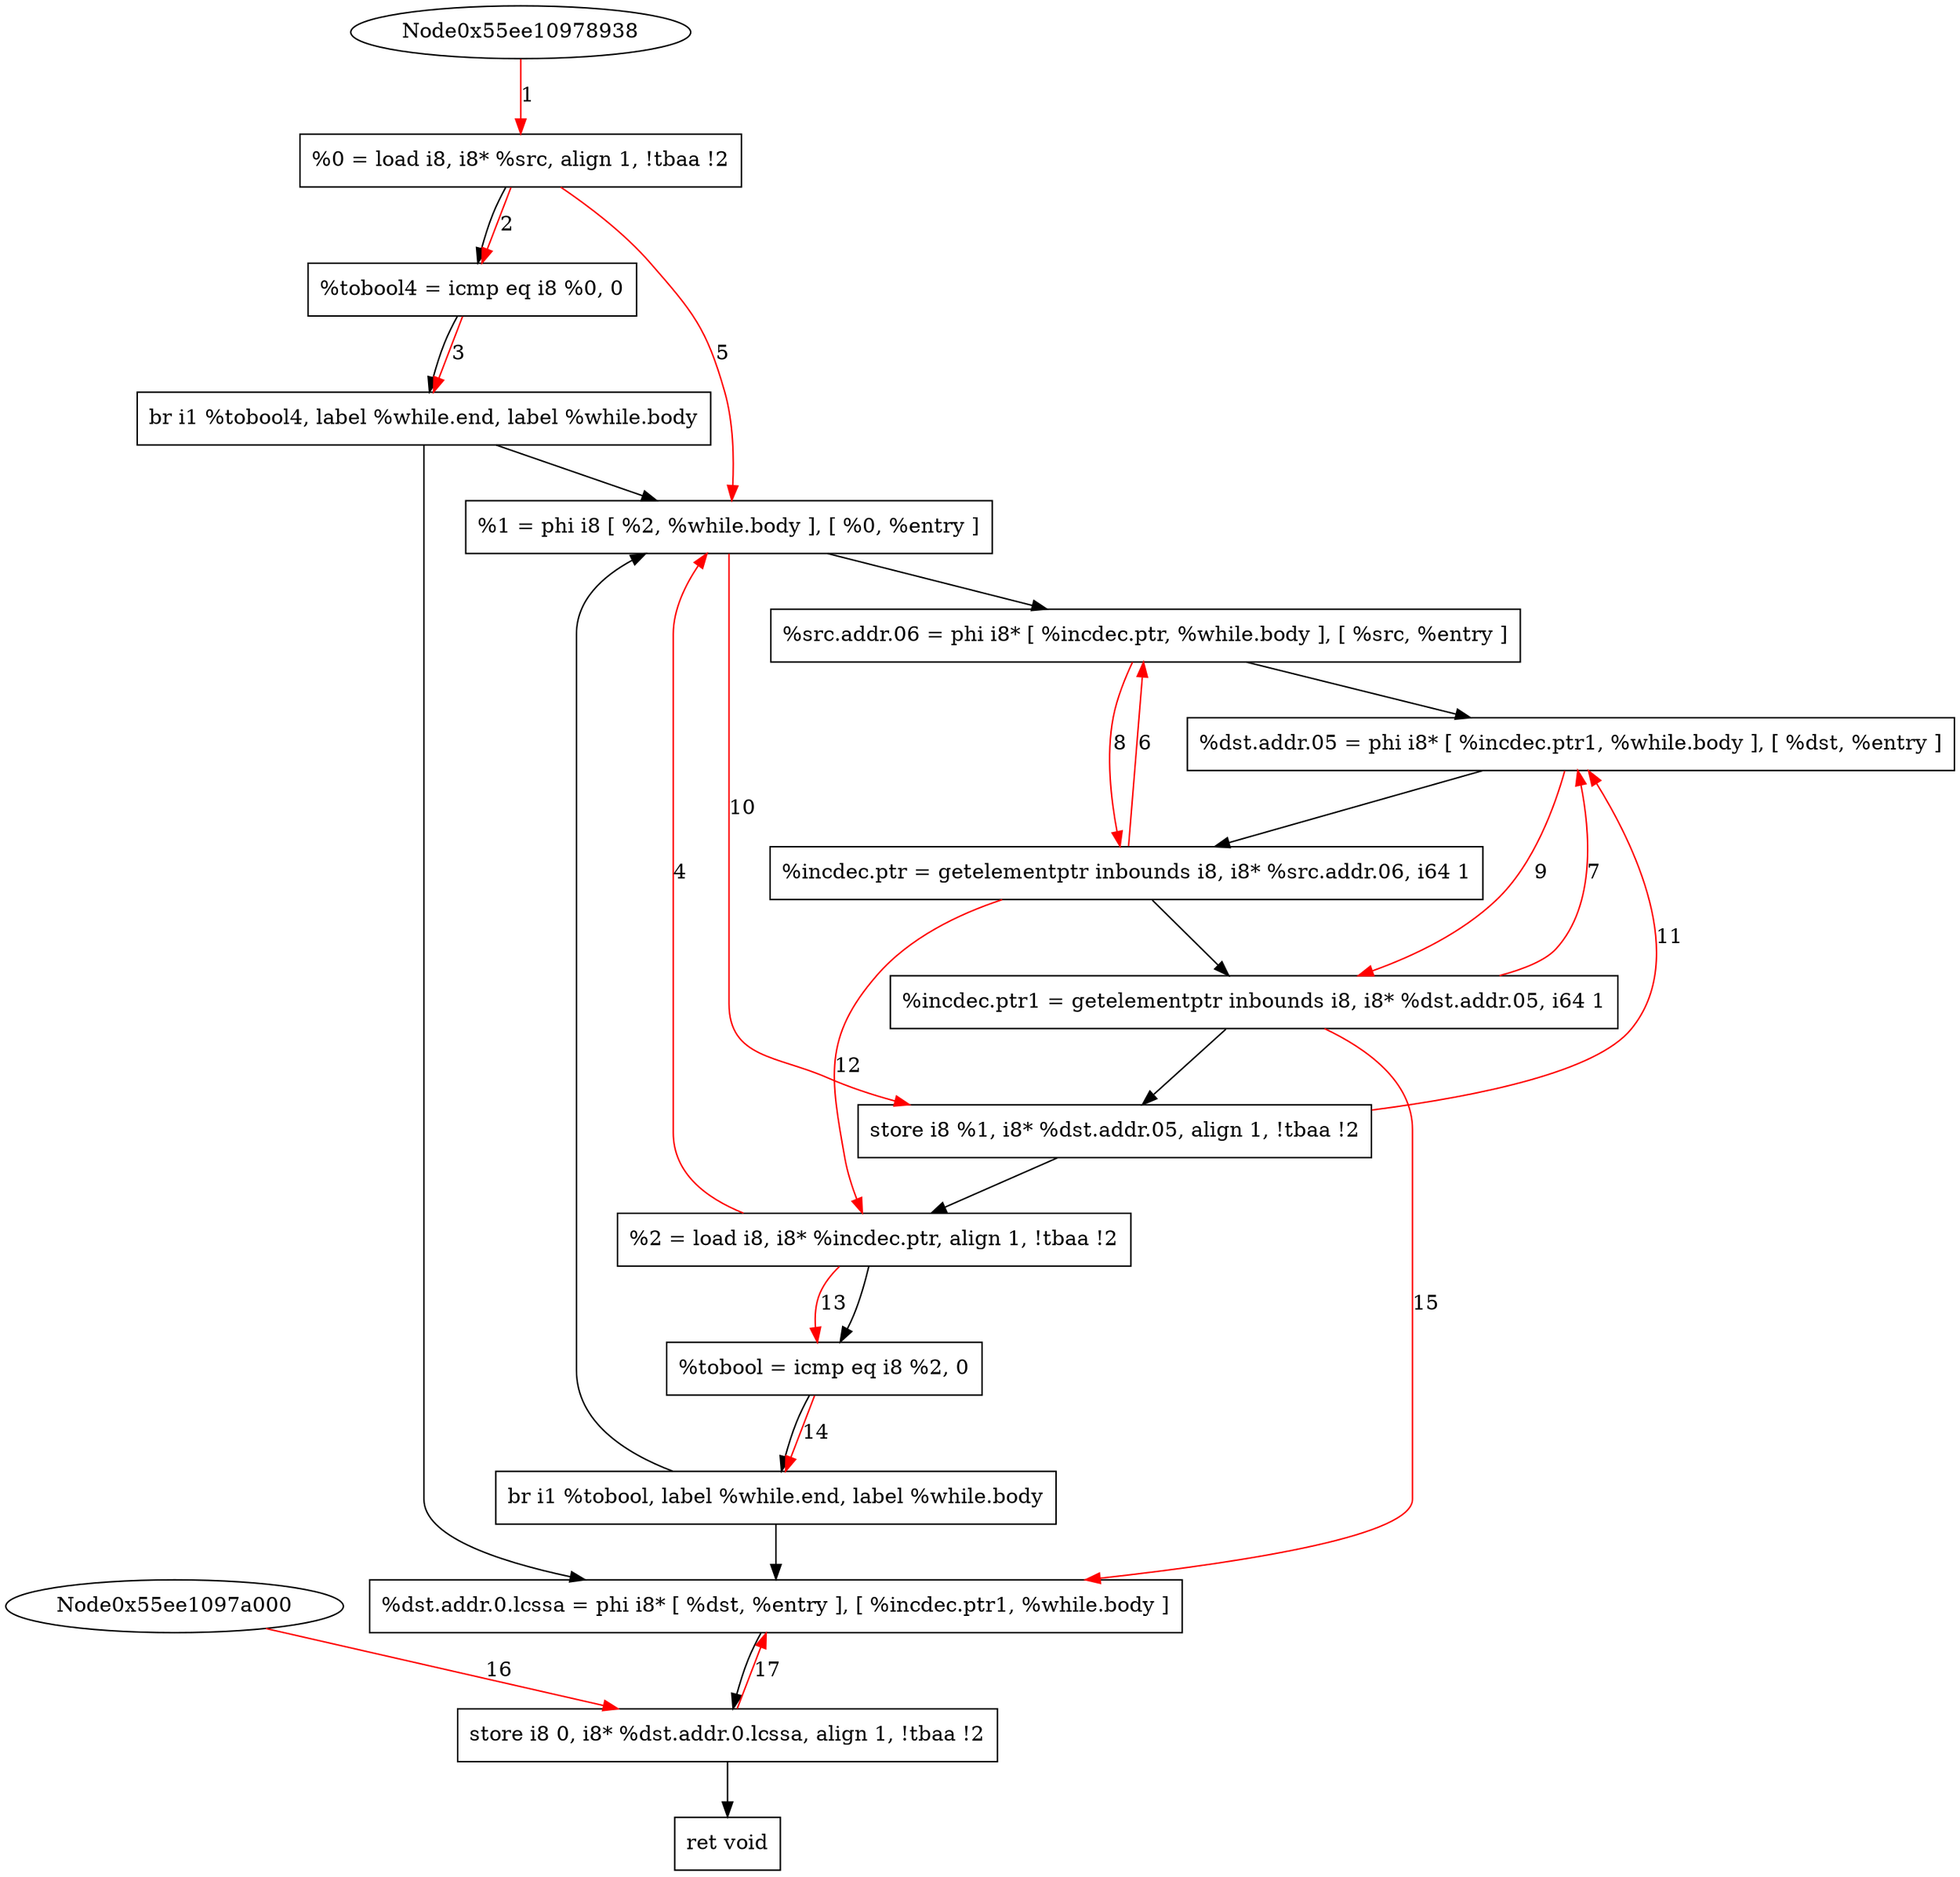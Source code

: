 digraph "CDFG for'func' function" {
	Node0x55ee10978af8[shape=record, label="  %0 = load i8, i8* %src, align 1, !tbaa !2"]
	Node0x55ee1097a060[shape=record, label="  %tobool4 = icmp eq i8 %0, 0"]
	Node0x55ee10902db8[shape=record, label="  br i1 %tobool4, label %while.end, label %while.body"]
	Node0x55ee1097a2f8[shape=record, label="  %1 = phi i8 [ %2, %while.body ], [ %0, %entry ]"]
	Node0x55ee1097a418[shape=record, label="  %src.addr.06 = phi i8* [ %incdec.ptr, %while.body ], [ %src, %entry ]"]
	Node0x55ee1097a5a8[shape=record, label="  %dst.addr.05 = phi i8* [ %incdec.ptr1, %while.body ], [ %dst, %entry ]"]
	Node0x55ee1097a6d0[shape=record, label="  %incdec.ptr = getelementptr inbounds i8, i8* %src.addr.06, i64 1"]
	Node0x55ee1097a750[shape=record, label="  %incdec.ptr1 = getelementptr inbounds i8, i8* %dst.addr.05, i64 1"]
	Node0x55ee1097a7d0[shape=record, label="  store i8 %1, i8* %dst.addr.05, align 1, !tbaa !2"]
	Node0x55ee1097a558[shape=record, label="  %2 = load i8, i8* %incdec.ptr, align 1, !tbaa !2"]
	Node0x55ee1097ae60[shape=record, label="  %tobool = icmp eq i8 %2, 0"]
	Node0x55ee1090e228[shape=record, label="  br i1 %tobool, label %while.end, label %while.body"]
	Node0x55ee1097aea8[shape=record, label="  %dst.addr.0.lcssa = phi i8* [ %dst, %entry ], [ %incdec.ptr1, %while.body ]"]
	Node0x55ee1097afd0[shape=record, label="  store i8 0, i8* %dst.addr.0.lcssa, align 1, !tbaa !2"]
	Node0x55ee1097a2b0[shape=record, label="  ret void"]
	Node0x55ee10978af8 -> Node0x55ee1097a060
	Node0x55ee1097a060 -> Node0x55ee10902db8
	Node0x55ee10902db8 -> Node0x55ee1097aea8
	Node0x55ee10902db8 -> Node0x55ee1097a2f8
	Node0x55ee1097a2f8 -> Node0x55ee1097a418
	Node0x55ee1097a418 -> Node0x55ee1097a5a8
	Node0x55ee1097a5a8 -> Node0x55ee1097a6d0
	Node0x55ee1097a6d0 -> Node0x55ee1097a750
	Node0x55ee1097a750 -> Node0x55ee1097a7d0
	Node0x55ee1097a7d0 -> Node0x55ee1097a558
	Node0x55ee1097a558 -> Node0x55ee1097ae60
	Node0x55ee1097ae60 -> Node0x55ee1090e228
	Node0x55ee1090e228 -> Node0x55ee1097aea8
	Node0x55ee1090e228 -> Node0x55ee1097a2f8
	Node0x55ee1097aea8 -> Node0x55ee1097afd0
	Node0x55ee1097afd0 -> Node0x55ee1097a2b0
edge [color=red]
	Node0x55ee10978938 -> Node0x55ee10978af8[label="1"]
	Node0x55ee10978af8 -> Node0x55ee1097a060[label="2"]
	Node0x55ee1097a060 -> Node0x55ee10902db8[label="3"]
	Node0x55ee1097a558 -> Node0x55ee1097a2f8[label="4"]
	Node0x55ee10978af8 -> Node0x55ee1097a2f8[label="5"]
	Node0x55ee1097a6d0 -> Node0x55ee1097a418[label="6"]
	Node0x55ee1097a750 -> Node0x55ee1097a5a8[label="7"]
	Node0x55ee1097a418 -> Node0x55ee1097a6d0[label="8"]
	Node0x55ee1097a5a8 -> Node0x55ee1097a750[label="9"]
	Node0x55ee1097a2f8 -> Node0x55ee1097a7d0[label="10"]
	Node0x55ee1097a7d0 -> Node0x55ee1097a5a8[label="11"]
	Node0x55ee1097a6d0 -> Node0x55ee1097a558[label="12"]
	Node0x55ee1097a558 -> Node0x55ee1097ae60[label="13"]
	Node0x55ee1097ae60 -> Node0x55ee1090e228[label="14"]
	Node0x55ee1097a750 -> Node0x55ee1097aea8[label="15"]
	Node0x55ee1097a000 -> Node0x55ee1097afd0[label="16"]
	Node0x55ee1097afd0 -> Node0x55ee1097aea8[label="17"]
}
